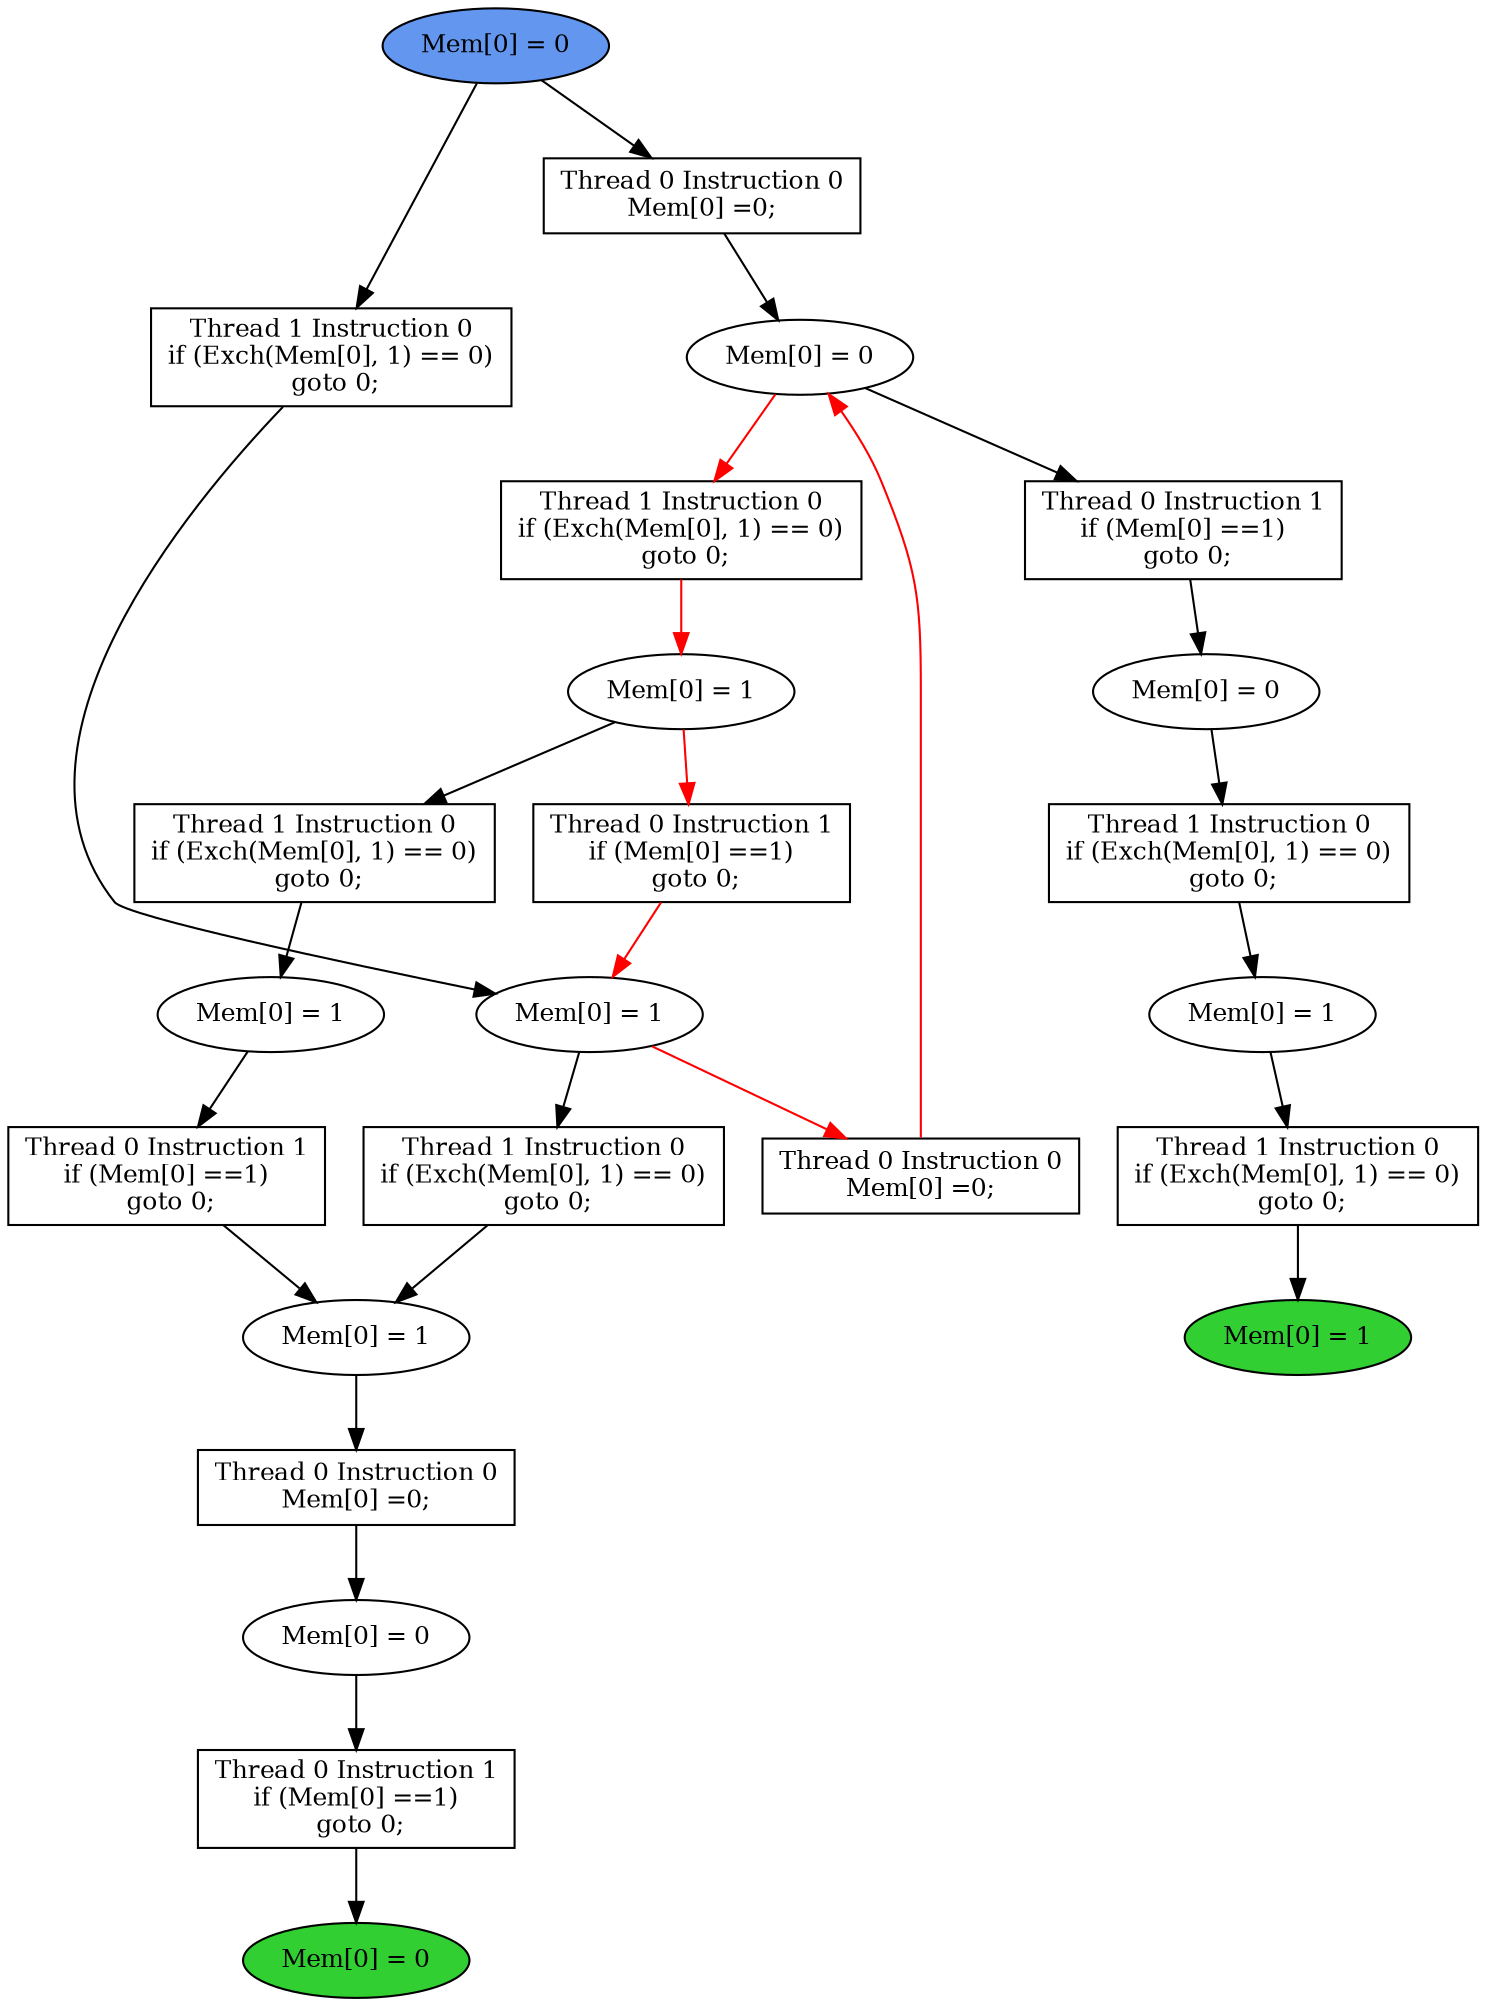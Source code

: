 digraph "graph" {
graph [fontsize=12]
node [fontsize=12]
edge [fontsize=12]
rankdir=TB;
"N18" -> "N17" [uuid = "<A0, END1>", color = "#000000", fontcolor = "#ffffff", style = "solid", label = "", dir = "forward", weight = "1"]
"N15" -> "N14" [uuid = "<A1, S7>", color = "#000000", fontcolor = "#ffffff", style = "solid", label = "", dir = "forward", weight = "1"]
"N11" -> "N10" [uuid = "<A2, S1>", color = "#000000", fontcolor = "#ffffff", style = "solid", label = "", dir = "forward", weight = "1"]
"N32" -> "N31" [uuid = "<A3, S0>", color = "#000000", fontcolor = "#ffffff", style = "solid", label = "", dir = "forward", weight = "1"]
"N31" -> "N24" [uuid = "<A4, S0>", color = "#ff0000", fontcolor = "#ffffff", style = "solid", label = "", dir = "back", weight = "1"]
"N33" -> "N25" [uuid = "<A5, S6>", color = "#000000", fontcolor = "#ffffff", style = "solid", label = "", dir = "forward", weight = "1"]
"N20" -> "N19" [uuid = "<A6, S5>", color = "#000000", fontcolor = "#ffffff", style = "solid", label = "", dir = "forward", weight = "1"]
"N28" -> "N27" [uuid = "<A7, S4>", color = "#ff0000", fontcolor = "#ffffff", style = "solid", label = "", dir = "forward", weight = "1"]
"N16" -> "N12" [uuid = "<A8, S3>", color = "#000000", fontcolor = "#ffffff", style = "solid", label = "", dir = "forward", weight = "1"]
"N9" -> "N8" [uuid = "<A9, END0>", color = "#000000", fontcolor = "#ffffff", style = "solid", label = "", dir = "forward", weight = "1"]
"N26" -> "N25" [uuid = "<A10, S6>", color = "#ff0000", fontcolor = "#ffffff", style = "solid", label = "", dir = "forward", weight = "1"]
"N13" -> "N12" [uuid = "<A11, S3>", color = "#000000", fontcolor = "#ffffff", style = "solid", label = "", dir = "forward", weight = "1"]
"N22" -> "N21" [uuid = "<A12, S2>", color = "#000000", fontcolor = "#ffffff", style = "solid", label = "", dir = "forward", weight = "1"]
"N19" -> "N18" [uuid = "<A0, S5>", color = "#000000", fontcolor = "#ffffff", style = "solid", label = "", dir = "forward", weight = "1"]
"N27" -> "N15" [uuid = "<A1, S4>", color = "#000000", fontcolor = "#ffffff", style = "solid", label = "", dir = "forward", weight = "1"]
"N12" -> "N11" [uuid = "<A2, S3>", color = "#000000", fontcolor = "#ffffff", style = "solid", label = "", dir = "forward", weight = "1"]
"N34" -> "N32" [uuid = "<A3, START$0>", color = "#000000", fontcolor = "#ffffff", style = "solid", label = "", dir = "forward", weight = "1"]
"N25" -> "N24" [uuid = "<A4, S6>", color = "#ff0000", fontcolor = "#ffffff", style = "solid", label = "", dir = "forward", weight = "1"]
"N34" -> "N33" [uuid = "<A5, START$0>", color = "#000000", fontcolor = "#ffffff", style = "solid", label = "", dir = "forward", weight = "1"]
"N21" -> "N20" [uuid = "<A6, S2>", color = "#000000", fontcolor = "#ffffff", style = "solid", label = "", dir = "forward", weight = "1"]
"N31" -> "N28" [uuid = "<A7, S0>", color = "#ff0000", fontcolor = "#ffffff", style = "solid", label = "", dir = "forward", weight = "1"]
"N25" -> "N16" [uuid = "<A8, S6>", color = "#000000", fontcolor = "#ffffff", style = "solid", label = "", dir = "forward", weight = "1"]
"N10" -> "N9" [uuid = "<A9, S1>", color = "#000000", fontcolor = "#ffffff", style = "solid", label = "", dir = "forward", weight = "1"]
"N27" -> "N26" [uuid = "<A10, S4>", color = "#ff0000", fontcolor = "#ffffff", style = "solid", label = "", dir = "forward", weight = "1"]
"N14" -> "N13" [uuid = "<A11, S7>", color = "#000000", fontcolor = "#ffffff", style = "solid", label = "", dir = "forward", weight = "1"]
"N31" -> "N22" [uuid = "<A12, S0>", color = "#000000", fontcolor = "#ffffff", style = "solid", label = "", dir = "forward", weight = "1"]
"N8" [uuid="END0", label="Mem[0] = 0", fillcolor = "#31cf31", fontcolor = "#000000", shape = "ellipse", style = "filled, solid"]
"N9" [uuid="A9", label="Thread 0 Instruction 1
if (Mem[0] ==1)
 goto 0;", fillcolor = "#ffffff", fontcolor = "#000000", shape = "box", style = "filled, solid"]
"N10" [uuid="S1", label="Mem[0] = 0", fillcolor = "#ffffff", fontcolor = "#000000", shape = "ellipse", style = "filled, solid"]
"N11" [uuid="A2", label="Thread 0 Instruction 0
Mem[0] =0;", fillcolor = "#ffffff", fontcolor = "#000000", shape = "box", style = "filled, solid"]
"N12" [uuid="S3", label="Mem[0] = 1", fillcolor = "#ffffff", fontcolor = "#000000", shape = "ellipse", style = "filled, solid"]
"N13" [uuid="A11", label="Thread 0 Instruction 1
if (Mem[0] ==1)
 goto 0;", fillcolor = "#ffffff", fontcolor = "#000000", shape = "box", style = "filled, solid"]
"N14" [uuid="S7", label="Mem[0] = 1", fillcolor = "#ffffff", fontcolor = "#000000", shape = "ellipse", style = "filled, solid"]
"N15" [uuid="A1", label="Thread 1 Instruction 0
if (Exch(Mem[0], 1) == 0)
 goto 0;", fillcolor = "#ffffff", fontcolor = "#000000", shape = "box", style = "filled, solid"]
"N16" [uuid="A8", label="Thread 1 Instruction 0
if (Exch(Mem[0], 1) == 0)
 goto 0;", fillcolor = "#ffffff", fontcolor = "#000000", shape = "box", style = "filled, solid"]
"N17" [uuid="END1", label="Mem[0] = 1", fillcolor = "#31cf31", fontcolor = "#000000", shape = "ellipse", style = "filled, solid"]
"N18" [uuid="A0", label="Thread 1 Instruction 0
if (Exch(Mem[0], 1) == 0)
 goto 0;", fillcolor = "#ffffff", fontcolor = "#000000", shape = "box", style = "filled, solid"]
"N19" [uuid="S5", label="Mem[0] = 1", fillcolor = "#ffffff", fontcolor = "#000000", shape = "ellipse", style = "filled, solid"]
"N20" [uuid="A6", label="Thread 1 Instruction 0
if (Exch(Mem[0], 1) == 0)
 goto 0;", fillcolor = "#ffffff", fontcolor = "#000000", shape = "box", style = "filled, solid"]
"N21" [uuid="S2", label="Mem[0] = 0", fillcolor = "#ffffff", fontcolor = "#000000", shape = "ellipse", style = "filled, solid"]
"N22" [uuid="A12", label="Thread 0 Instruction 1
if (Mem[0] ==1)
 goto 0;", fillcolor = "#ffffff", fontcolor = "#000000", shape = "box", style = "filled, solid"]
"N24" [uuid="A4", label="Thread 0 Instruction 0
Mem[0] =0;", fillcolor = "#ffffff", fontcolor = "#000000", shape = "box", style = "filled, solid"]
"N25" [uuid="S6", label="Mem[0] = 1", fillcolor = "#ffffff", fontcolor = "#000000", shape = "ellipse", style = "filled, solid"]
"N26" [uuid="A10", label="Thread 0 Instruction 1
if (Mem[0] ==1)
 goto 0;", fillcolor = "#ffffff", fontcolor = "#000000", shape = "box", style = "filled, solid"]
"N27" [uuid="S4", label="Mem[0] = 1", fillcolor = "#ffffff", fontcolor = "#000000", shape = "ellipse", style = "filled, solid"]
"N28" [uuid="A7", label="Thread 1 Instruction 0
if (Exch(Mem[0], 1) == 0)
 goto 0;", fillcolor = "#ffffff", fontcolor = "#000000", shape = "box", style = "filled, solid"]
"N31" [uuid="S0", label="Mem[0] = 0", fillcolor = "#ffffff", fontcolor = "#000000", shape = "ellipse", style = "filled, solid"]
"N32" [uuid="A3", label="Thread 0 Instruction 0
Mem[0] =0;", fillcolor = "#ffffff", fontcolor = "#000000", shape = "box", style = "filled, solid"]
"N33" [uuid="A5", label="Thread 1 Instruction 0
if (Exch(Mem[0], 1) == 0)
 goto 0;", fillcolor = "#ffffff", fontcolor = "#000000", shape = "box", style = "filled, solid"]
"N34" [uuid="START$0", label="Mem[0] = 0", fillcolor = "#6396ef", fontcolor = "#000000", shape = "ellipse", style = "filled, solid"]
}